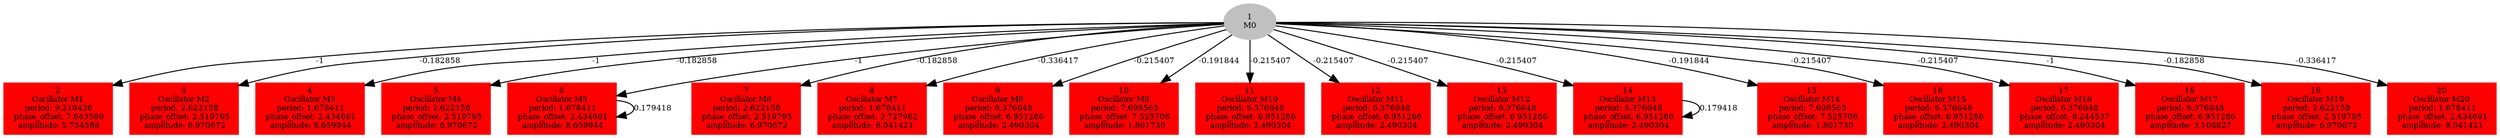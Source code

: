  digraph g{ forcelabels=true;
1[label=<1<BR/>M0>,color="grey",style=filled,fontsize=8];
2 [label=<2<BR />Oscillator M1<BR /> period: 9.219436<BR /> phase_offset: 7.643599<BR /> amplitude: 5.754588>, shape=box,color=red,style=filled,fontsize=8];3 [label=<3<BR />Oscillator M2<BR /> period: 2.622158<BR /> phase_offset: 2.519795<BR /> amplitude: 6.970672>, shape=box,color=red,style=filled,fontsize=8];4 [label=<4<BR />Oscillator M3<BR /> period: 1.678411<BR /> phase_offset: 2.434691<BR /> amplitude: 8.659944>, shape=box,color=red,style=filled,fontsize=8];5 [label=<5<BR />Oscillator M4<BR /> period: 2.622158<BR /> phase_offset: 2.519795<BR /> amplitude: 6.970672>, shape=box,color=red,style=filled,fontsize=8];6 [label=<6<BR />Oscillator M5<BR /> period: 1.678411<BR /> phase_offset: 2.434691<BR /> amplitude: 8.659944>, shape=box,color=red,style=filled,fontsize=8];7 [label=<7<BR />Oscillator M6<BR /> period: 2.622158<BR /> phase_offset: 2.519795<BR /> amplitude: 6.970672>, shape=box,color=red,style=filled,fontsize=8];8 [label=<8<BR />Oscillator M7<BR /> period: 1.678411<BR /> phase_offset: 3.727962<BR /> amplitude: 8.041421>, shape=box,color=red,style=filled,fontsize=8];9 [label=<9<BR />Oscillator M8<BR /> period: 6.376648<BR /> phase_offset: 6.951266<BR /> amplitude: 2.490304>, shape=box,color=red,style=filled,fontsize=8];10 [label=<10<BR />Oscillator M9<BR /> period: 7.698563<BR /> phase_offset: 7.525708<BR /> amplitude: 1.801730>, shape=box,color=red,style=filled,fontsize=8];11 [label=<11<BR />Oscillator M10<BR /> period: 6.376648<BR /> phase_offset: 6.951266<BR /> amplitude: 2.490304>, shape=box,color=red,style=filled,fontsize=8];12 [label=<12<BR />Oscillator M11<BR /> period: 6.376648<BR /> phase_offset: 6.951266<BR /> amplitude: 2.490304>, shape=box,color=red,style=filled,fontsize=8];13 [label=<13<BR />Oscillator M12<BR /> period: 6.376648<BR /> phase_offset: 6.951266<BR /> amplitude: 2.490304>, shape=box,color=red,style=filled,fontsize=8];14 [label=<14<BR />Oscillator M13<BR /> period: 6.376648<BR /> phase_offset: 6.951266<BR /> amplitude: 2.490304>, shape=box,color=red,style=filled,fontsize=8];15 [label=<15<BR />Oscillator M14<BR /> period: 7.698563<BR /> phase_offset: 7.525708<BR /> amplitude: 1.801730>, shape=box,color=red,style=filled,fontsize=8];16 [label=<16<BR />Oscillator M15<BR /> period: 6.376648<BR /> phase_offset: 6.951266<BR /> amplitude: 2.490304>, shape=box,color=red,style=filled,fontsize=8];17 [label=<17<BR />Oscillator M16<BR /> period: 6.376648<BR /> phase_offset: 8.244537<BR /> amplitude: 2.490304>, shape=box,color=red,style=filled,fontsize=8];18 [label=<18<BR />Oscillator M17<BR /> period: 6.376648<BR /> phase_offset: 6.951266<BR /> amplitude: 3.108827>, shape=box,color=red,style=filled,fontsize=8];19 [label=<19<BR />Oscillator M19<BR /> period: 2.622158<BR /> phase_offset: 2.519795<BR /> amplitude: 6.970672>, shape=box,color=red,style=filled,fontsize=8];20 [label=<20<BR />Oscillator M20<BR /> period: 1.678411<BR /> phase_offset: 2.434691<BR /> amplitude: 8.041421>, shape=box,color=red,style=filled,fontsize=8];1 -> 2[label="-1 ",fontsize="8"];
1 -> 3[label="-0.182858 ",fontsize="8"];
1 -> 4[label="-1 ",fontsize="8"];
1 -> 5[label="-0.182858 ",fontsize="8"];
1 -> 6[label="-1 ",fontsize="8"];
1 -> 7[label="-0.182858 ",fontsize="8"];
1 -> 8[label="-0.336417 ",fontsize="8"];
1 -> 9[label="-0.215407 ",fontsize="8"];
1 -> 10[label="-0.191844 ",fontsize="8"];
1 -> 11[label="-0.215407 ",fontsize="8"];
1 -> 12[label="-0.215407 ",fontsize="8"];
1 -> 13[label="-0.215407 ",fontsize="8"];
1 -> 14[label="-0.215407 ",fontsize="8"];
1 -> 15[label="-0.191844 ",fontsize="8"];
1 -> 16[label="-0.215407 ",fontsize="8"];
1 -> 17[label="-0.215407 ",fontsize="8"];
1 -> 18[label="-1 ",fontsize="8"];
1 -> 19[label="-0.182858 ",fontsize="8"];
1 -> 20[label="-0.336417 ",fontsize="8"];
6 -> 6[label="0.179418 ",fontsize="8"];
14 -> 14[label="0.179418 ",fontsize="8"];
 }

